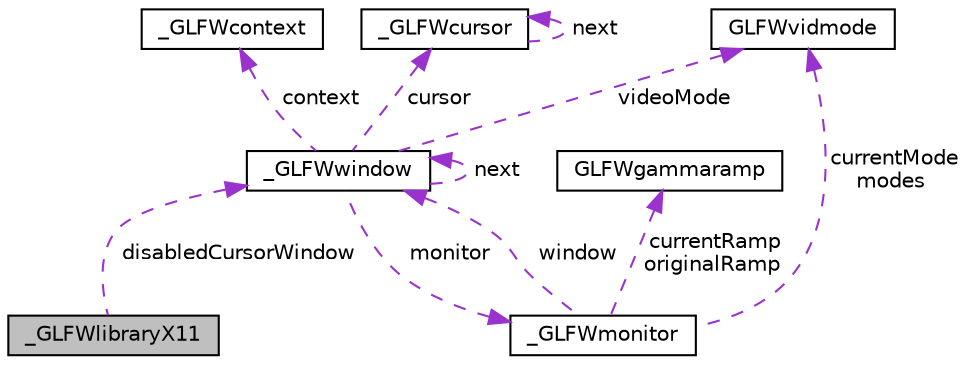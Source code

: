 digraph "_GLFWlibraryX11"
{
 // LATEX_PDF_SIZE
  edge [fontname="Helvetica",fontsize="10",labelfontname="Helvetica",labelfontsize="10"];
  node [fontname="Helvetica",fontsize="10",shape=record];
  Node1 [label="_GLFWlibraryX11",height=0.2,width=0.4,color="black", fillcolor="grey75", style="filled", fontcolor="black",tooltip=" "];
  Node2 -> Node1 [dir="back",color="darkorchid3",fontsize="10",style="dashed",label=" disabledCursorWindow" ,fontname="Helvetica"];
  Node2 [label="_GLFWwindow",height=0.2,width=0.4,color="black", fillcolor="white", style="filled",URL="$struct__GLFWwindow.html",tooltip=" "];
  Node3 -> Node2 [dir="back",color="darkorchid3",fontsize="10",style="dashed",label=" context" ,fontname="Helvetica"];
  Node3 [label="_GLFWcontext",height=0.2,width=0.4,color="black", fillcolor="white", style="filled",URL="$struct__GLFWcontext.html",tooltip=" "];
  Node4 -> Node2 [dir="back",color="darkorchid3",fontsize="10",style="dashed",label=" videoMode" ,fontname="Helvetica"];
  Node4 [label="GLFWvidmode",height=0.2,width=0.4,color="black", fillcolor="white", style="filled",URL="$structGLFWvidmode.html",tooltip="Video mode type."];
  Node5 -> Node2 [dir="back",color="darkorchid3",fontsize="10",style="dashed",label=" monitor" ,fontname="Helvetica"];
  Node5 [label="_GLFWmonitor",height=0.2,width=0.4,color="black", fillcolor="white", style="filled",URL="$struct__GLFWmonitor.html",tooltip=" "];
  Node4 -> Node5 [dir="back",color="darkorchid3",fontsize="10",style="dashed",label=" currentMode\nmodes" ,fontname="Helvetica"];
  Node6 -> Node5 [dir="back",color="darkorchid3",fontsize="10",style="dashed",label=" currentRamp\noriginalRamp" ,fontname="Helvetica"];
  Node6 [label="GLFWgammaramp",height=0.2,width=0.4,color="black", fillcolor="white", style="filled",URL="$structGLFWgammaramp.html",tooltip="Gamma ramp."];
  Node2 -> Node5 [dir="back",color="darkorchid3",fontsize="10",style="dashed",label=" window" ,fontname="Helvetica"];
  Node7 -> Node2 [dir="back",color="darkorchid3",fontsize="10",style="dashed",label=" cursor" ,fontname="Helvetica"];
  Node7 [label="_GLFWcursor",height=0.2,width=0.4,color="black", fillcolor="white", style="filled",URL="$struct__GLFWcursor.html",tooltip=" "];
  Node7 -> Node7 [dir="back",color="darkorchid3",fontsize="10",style="dashed",label=" next" ,fontname="Helvetica"];
  Node2 -> Node2 [dir="back",color="darkorchid3",fontsize="10",style="dashed",label=" next" ,fontname="Helvetica"];
}

